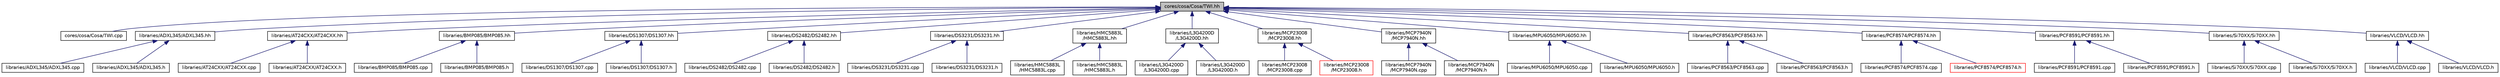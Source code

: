 digraph "cores/cosa/Cosa/TWI.hh"
{
  edge [fontname="Helvetica",fontsize="10",labelfontname="Helvetica",labelfontsize="10"];
  node [fontname="Helvetica",fontsize="10",shape=record];
  Node1 [label="cores/cosa/Cosa/TWI.hh",height=0.2,width=0.4,color="black", fillcolor="grey75", style="filled", fontcolor="black"];
  Node1 -> Node2 [dir="back",color="midnightblue",fontsize="10",style="solid",fontname="Helvetica"];
  Node2 [label="cores/cosa/Cosa/TWI.cpp",height=0.2,width=0.4,color="black", fillcolor="white", style="filled",URL="$d6/d14/TWI_8cpp.html"];
  Node1 -> Node3 [dir="back",color="midnightblue",fontsize="10",style="solid",fontname="Helvetica"];
  Node3 [label="libraries/ADXL345/ADXL345.hh",height=0.2,width=0.4,color="black", fillcolor="white", style="filled",URL="$dd/d34/ADXL345_8hh.html"];
  Node3 -> Node4 [dir="back",color="midnightblue",fontsize="10",style="solid",fontname="Helvetica"];
  Node4 [label="libraries/ADXL345/ADXL345.cpp",height=0.2,width=0.4,color="black", fillcolor="white", style="filled",URL="$d8/d58/ADXL345_8cpp.html"];
  Node3 -> Node5 [dir="back",color="midnightblue",fontsize="10",style="solid",fontname="Helvetica"];
  Node5 [label="libraries/ADXL345/ADXL345.h",height=0.2,width=0.4,color="black", fillcolor="white", style="filled",URL="$de/dfe/ADXL345_8h.html"];
  Node1 -> Node6 [dir="back",color="midnightblue",fontsize="10",style="solid",fontname="Helvetica"];
  Node6 [label="libraries/AT24CXX/AT24CXX.hh",height=0.2,width=0.4,color="black", fillcolor="white", style="filled",URL="$dc/dcf/AT24CXX_8hh.html"];
  Node6 -> Node7 [dir="back",color="midnightblue",fontsize="10",style="solid",fontname="Helvetica"];
  Node7 [label="libraries/AT24CXX/AT24CXX.cpp",height=0.2,width=0.4,color="black", fillcolor="white", style="filled",URL="$d4/d64/AT24CXX_8cpp.html"];
  Node6 -> Node8 [dir="back",color="midnightblue",fontsize="10",style="solid",fontname="Helvetica"];
  Node8 [label="libraries/AT24CXX/AT24CXX.h",height=0.2,width=0.4,color="black", fillcolor="white", style="filled",URL="$db/d0b/AT24CXX_8h.html"];
  Node1 -> Node9 [dir="back",color="midnightblue",fontsize="10",style="solid",fontname="Helvetica"];
  Node9 [label="libraries/BMP085/BMP085.hh",height=0.2,width=0.4,color="black", fillcolor="white", style="filled",URL="$d6/da0/BMP085_8hh.html"];
  Node9 -> Node10 [dir="back",color="midnightblue",fontsize="10",style="solid",fontname="Helvetica"];
  Node10 [label="libraries/BMP085/BMP085.cpp",height=0.2,width=0.4,color="black", fillcolor="white", style="filled",URL="$db/ddd/BMP085_8cpp.html"];
  Node9 -> Node11 [dir="back",color="midnightblue",fontsize="10",style="solid",fontname="Helvetica"];
  Node11 [label="libraries/BMP085/BMP085.h",height=0.2,width=0.4,color="black", fillcolor="white", style="filled",URL="$d1/d54/BMP085_8h.html"];
  Node1 -> Node12 [dir="back",color="midnightblue",fontsize="10",style="solid",fontname="Helvetica"];
  Node12 [label="libraries/DS1307/DS1307.hh",height=0.2,width=0.4,color="black", fillcolor="white", style="filled",URL="$de/d14/DS1307_8hh.html"];
  Node12 -> Node13 [dir="back",color="midnightblue",fontsize="10",style="solid",fontname="Helvetica"];
  Node13 [label="libraries/DS1307/DS1307.cpp",height=0.2,width=0.4,color="black", fillcolor="white", style="filled",URL="$df/df1/DS1307_8cpp.html"];
  Node12 -> Node14 [dir="back",color="midnightblue",fontsize="10",style="solid",fontname="Helvetica"];
  Node14 [label="libraries/DS1307/DS1307.h",height=0.2,width=0.4,color="black", fillcolor="white", style="filled",URL="$de/dba/DS1307_8h.html"];
  Node1 -> Node15 [dir="back",color="midnightblue",fontsize="10",style="solid",fontname="Helvetica"];
  Node15 [label="libraries/DS2482/DS2482.hh",height=0.2,width=0.4,color="black", fillcolor="white", style="filled",URL="$d6/dc0/DS2482_8hh.html"];
  Node15 -> Node16 [dir="back",color="midnightblue",fontsize="10",style="solid",fontname="Helvetica"];
  Node16 [label="libraries/DS2482/DS2482.cpp",height=0.2,width=0.4,color="black", fillcolor="white", style="filled",URL="$d4/dc9/DS2482_8cpp.html"];
  Node15 -> Node17 [dir="back",color="midnightblue",fontsize="10",style="solid",fontname="Helvetica"];
  Node17 [label="libraries/DS2482/DS2482.h",height=0.2,width=0.4,color="black", fillcolor="white", style="filled",URL="$d4/d40/DS2482_8h.html"];
  Node1 -> Node18 [dir="back",color="midnightblue",fontsize="10",style="solid",fontname="Helvetica"];
  Node18 [label="libraries/DS3231/DS3231.hh",height=0.2,width=0.4,color="black", fillcolor="white", style="filled",URL="$d7/d49/DS3231_8hh.html"];
  Node18 -> Node19 [dir="back",color="midnightblue",fontsize="10",style="solid",fontname="Helvetica"];
  Node19 [label="libraries/DS3231/DS3231.cpp",height=0.2,width=0.4,color="black", fillcolor="white", style="filled",URL="$d6/d8a/DS3231_8cpp.html"];
  Node18 -> Node20 [dir="back",color="midnightblue",fontsize="10",style="solid",fontname="Helvetica"];
  Node20 [label="libraries/DS3231/DS3231.h",height=0.2,width=0.4,color="black", fillcolor="white", style="filled",URL="$d7/d2d/DS3231_8h.html"];
  Node1 -> Node21 [dir="back",color="midnightblue",fontsize="10",style="solid",fontname="Helvetica"];
  Node21 [label="libraries/HMC5883L\l/HMC5883L.hh",height=0.2,width=0.4,color="black", fillcolor="white", style="filled",URL="$d4/d6b/HMC5883L_8hh.html"];
  Node21 -> Node22 [dir="back",color="midnightblue",fontsize="10",style="solid",fontname="Helvetica"];
  Node22 [label="libraries/HMC5883L\l/HMC5883L.cpp",height=0.2,width=0.4,color="black", fillcolor="white", style="filled",URL="$dc/d4e/HMC5883L_8cpp.html"];
  Node21 -> Node23 [dir="back",color="midnightblue",fontsize="10",style="solid",fontname="Helvetica"];
  Node23 [label="libraries/HMC5883L\l/HMC5883L.h",height=0.2,width=0.4,color="black", fillcolor="white", style="filled",URL="$d4/dc7/HMC5883L_8h.html"];
  Node1 -> Node24 [dir="back",color="midnightblue",fontsize="10",style="solid",fontname="Helvetica"];
  Node24 [label="libraries/L3G4200D\l/L3G4200D.hh",height=0.2,width=0.4,color="black", fillcolor="white", style="filled",URL="$d0/da2/L3G4200D_8hh.html"];
  Node24 -> Node25 [dir="back",color="midnightblue",fontsize="10",style="solid",fontname="Helvetica"];
  Node25 [label="libraries/L3G4200D\l/L3G4200D.cpp",height=0.2,width=0.4,color="black", fillcolor="white", style="filled",URL="$d0/d56/L3G4200D_8cpp.html"];
  Node24 -> Node26 [dir="back",color="midnightblue",fontsize="10",style="solid",fontname="Helvetica"];
  Node26 [label="libraries/L3G4200D\l/L3G4200D.h",height=0.2,width=0.4,color="black", fillcolor="white", style="filled",URL="$d7/d45/L3G4200D_8h.html"];
  Node1 -> Node27 [dir="back",color="midnightblue",fontsize="10",style="solid",fontname="Helvetica"];
  Node27 [label="libraries/MCP23008\l/MCP23008.hh",height=0.2,width=0.4,color="black", fillcolor="white", style="filled",URL="$df/d19/MCP23008_8hh.html"];
  Node27 -> Node28 [dir="back",color="midnightblue",fontsize="10",style="solid",fontname="Helvetica"];
  Node28 [label="libraries/MCP23008\l/MCP23008.cpp",height=0.2,width=0.4,color="black", fillcolor="white", style="filled",URL="$dc/d35/MCP23008_8cpp.html"];
  Node27 -> Node29 [dir="back",color="midnightblue",fontsize="10",style="solid",fontname="Helvetica"];
  Node29 [label="libraries/MCP23008\l/MCP23008.h",height=0.2,width=0.4,color="red", fillcolor="white", style="filled",URL="$d3/d3a/MCP23008_8h.html"];
  Node1 -> Node30 [dir="back",color="midnightblue",fontsize="10",style="solid",fontname="Helvetica"];
  Node30 [label="libraries/MCP7940N\l/MCP7940N.hh",height=0.2,width=0.4,color="black", fillcolor="white", style="filled",URL="$d4/d51/MCP7940N_8hh.html"];
  Node30 -> Node31 [dir="back",color="midnightblue",fontsize="10",style="solid",fontname="Helvetica"];
  Node31 [label="libraries/MCP7940N\l/MCP7940N.cpp",height=0.2,width=0.4,color="black", fillcolor="white", style="filled",URL="$d2/dbb/MCP7940N_8cpp.html"];
  Node30 -> Node32 [dir="back",color="midnightblue",fontsize="10",style="solid",fontname="Helvetica"];
  Node32 [label="libraries/MCP7940N\l/MCP7940N.h",height=0.2,width=0.4,color="black", fillcolor="white", style="filled",URL="$d7/d74/MCP7940N_8h.html"];
  Node1 -> Node33 [dir="back",color="midnightblue",fontsize="10",style="solid",fontname="Helvetica"];
  Node33 [label="libraries/MPU6050/MPU6050.hh",height=0.2,width=0.4,color="black", fillcolor="white", style="filled",URL="$d7/dcd/MPU6050_8hh.html"];
  Node33 -> Node34 [dir="back",color="midnightblue",fontsize="10",style="solid",fontname="Helvetica"];
  Node34 [label="libraries/MPU6050/MPU6050.cpp",height=0.2,width=0.4,color="black", fillcolor="white", style="filled",URL="$d1/d72/MPU6050_8cpp.html"];
  Node33 -> Node35 [dir="back",color="midnightblue",fontsize="10",style="solid",fontname="Helvetica"];
  Node35 [label="libraries/MPU6050/MPU6050.h",height=0.2,width=0.4,color="black", fillcolor="white", style="filled",URL="$dc/da9/MPU6050_8h.html"];
  Node1 -> Node36 [dir="back",color="midnightblue",fontsize="10",style="solid",fontname="Helvetica"];
  Node36 [label="libraries/PCF8563/PCF8563.hh",height=0.2,width=0.4,color="black", fillcolor="white", style="filled",URL="$df/d1b/PCF8563_8hh.html"];
  Node36 -> Node37 [dir="back",color="midnightblue",fontsize="10",style="solid",fontname="Helvetica"];
  Node37 [label="libraries/PCF8563/PCF8563.cpp",height=0.2,width=0.4,color="black", fillcolor="white", style="filled",URL="$d8/da2/PCF8563_8cpp.html"];
  Node36 -> Node38 [dir="back",color="midnightblue",fontsize="10",style="solid",fontname="Helvetica"];
  Node38 [label="libraries/PCF8563/PCF8563.h",height=0.2,width=0.4,color="black", fillcolor="white", style="filled",URL="$df/d46/PCF8563_8h.html"];
  Node1 -> Node39 [dir="back",color="midnightblue",fontsize="10",style="solid",fontname="Helvetica"];
  Node39 [label="libraries/PCF8574/PCF8574.hh",height=0.2,width=0.4,color="black", fillcolor="white", style="filled",URL="$d1/db0/PCF8574_8hh.html"];
  Node39 -> Node40 [dir="back",color="midnightblue",fontsize="10",style="solid",fontname="Helvetica"];
  Node40 [label="libraries/PCF8574/PCF8574.cpp",height=0.2,width=0.4,color="black", fillcolor="white", style="filled",URL="$d1/da7/PCF8574_8cpp.html"];
  Node39 -> Node41 [dir="back",color="midnightblue",fontsize="10",style="solid",fontname="Helvetica"];
  Node41 [label="libraries/PCF8574/PCF8574.h",height=0.2,width=0.4,color="red", fillcolor="white", style="filled",URL="$db/dfe/PCF8574_8h.html"];
  Node1 -> Node42 [dir="back",color="midnightblue",fontsize="10",style="solid",fontname="Helvetica"];
  Node42 [label="libraries/PCF8591/PCF8591.hh",height=0.2,width=0.4,color="black", fillcolor="white", style="filled",URL="$d7/d7b/PCF8591_8hh.html"];
  Node42 -> Node43 [dir="back",color="midnightblue",fontsize="10",style="solid",fontname="Helvetica"];
  Node43 [label="libraries/PCF8591/PCF8591.cpp",height=0.2,width=0.4,color="black", fillcolor="white", style="filled",URL="$df/d74/PCF8591_8cpp.html"];
  Node42 -> Node44 [dir="back",color="midnightblue",fontsize="10",style="solid",fontname="Helvetica"];
  Node44 [label="libraries/PCF8591/PCF8591.h",height=0.2,width=0.4,color="black", fillcolor="white", style="filled",URL="$da/de8/PCF8591_8h.html"];
  Node1 -> Node45 [dir="back",color="midnightblue",fontsize="10",style="solid",fontname="Helvetica"];
  Node45 [label="libraries/Si70XX/Si70XX.hh",height=0.2,width=0.4,color="black", fillcolor="white", style="filled",URL="$d9/dbb/Si70XX_8hh.html"];
  Node45 -> Node46 [dir="back",color="midnightblue",fontsize="10",style="solid",fontname="Helvetica"];
  Node46 [label="libraries/Si70XX/Si70XX.cpp",height=0.2,width=0.4,color="black", fillcolor="white", style="filled",URL="$d9/d1d/Si70XX_8cpp.html"];
  Node45 -> Node47 [dir="back",color="midnightblue",fontsize="10",style="solid",fontname="Helvetica"];
  Node47 [label="libraries/Si70XX/Si70XX.h",height=0.2,width=0.4,color="black", fillcolor="white", style="filled",URL="$d3/d67/Si70XX_8h.html"];
  Node1 -> Node48 [dir="back",color="midnightblue",fontsize="10",style="solid",fontname="Helvetica"];
  Node48 [label="libraries/VLCD/VLCD.hh",height=0.2,width=0.4,color="black", fillcolor="white", style="filled",URL="$db/dc3/VLCD_8hh.html"];
  Node48 -> Node49 [dir="back",color="midnightblue",fontsize="10",style="solid",fontname="Helvetica"];
  Node49 [label="libraries/VLCD/VLCD.cpp",height=0.2,width=0.4,color="black", fillcolor="white", style="filled",URL="$d1/d26/VLCD_8cpp.html"];
  Node48 -> Node50 [dir="back",color="midnightblue",fontsize="10",style="solid",fontname="Helvetica"];
  Node50 [label="libraries/VLCD/VLCD.h",height=0.2,width=0.4,color="black", fillcolor="white", style="filled",URL="$da/de0/VLCD_8h.html"];
}
